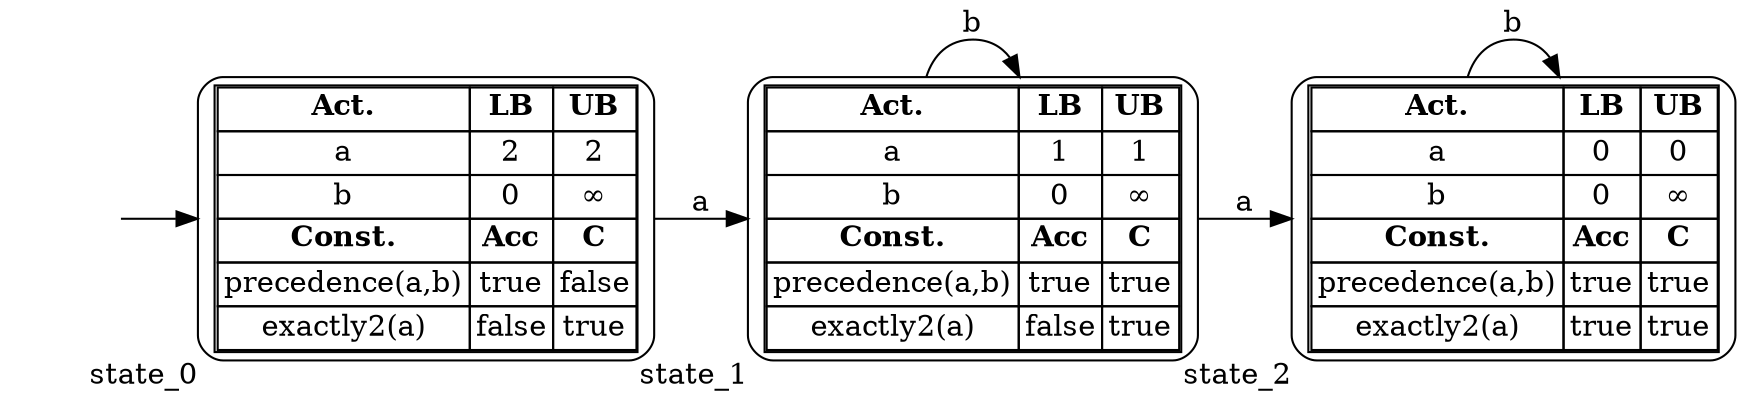 digraph G {graph [compound=true] 
  rankdir = LR;
State_1    [shape=box,style=rounded,xlabel=state_1 ,label=<<TABLE BORDER="1" CELLBORDER="1" CELLSPACING="0">
<TR><TD><B>Act.</B></TD><TD><B>LB</B></TD><TD><B>UB</B></TD></TR>
<TR><TD>a</TD><TD>1</TD><TD>1</TD></TR>
<TR><TD>b</TD><TD>0</TD><TD>&infin;</TD></TR>
<TR><TD><B>Const.</B></TD><TD><B>Acc</B></TD><TD><B>C</B></TD></TR>
<TR><TD>precedence(a,b)</TD><TD>true</TD><TD>true</TD></TR>
<TR><TD>exactly2(a)</TD><TD>false</TD><TD>true</TD></TR>
</TABLE>>];
State_2    [shape=box,style=rounded,xlabel=state_2 ,label=<<TABLE BORDER="1" CELLBORDER="1" CELLSPACING="0">
<TR><TD><B>Act.</B></TD><TD><B>LB</B></TD><TD><B>UB</B></TD></TR>
<TR><TD>a</TD><TD>0</TD><TD>0</TD></TR>
<TR><TD>b</TD><TD>0</TD><TD>&infin;</TD></TR>
<TR><TD><B>Const.</B></TD><TD><B>Acc</B></TD><TD><B>C</B></TD></TR>
<TR><TD>precedence(a,b)</TD><TD>true</TD><TD>true</TD></TR>
<TR><TD>exactly2(a)</TD><TD>true</TD><TD>true</TD></TR>
</TABLE>>];
initial [shape=plaintext,label=""];
  initial -> State_0;
State_0    [shape=box,style=rounded,xlabel=state_0 ,label=<<TABLE BORDER="1" CELLBORDER="1" CELLSPACING="0">
<TR><TD><B>Act.</B></TD><TD><B>LB</B></TD><TD><B>UB</B></TD></TR>
<TR><TD>a</TD><TD>2</TD><TD>2</TD></TR>
<TR><TD>b</TD><TD>0</TD><TD>&infin;</TD></TR>
<TR><TD><B>Const.</B></TD><TD><B>Acc</B></TD><TD><B>C</B></TD></TR>
<TR><TD>precedence(a,b)</TD><TD>true</TD><TD>false</TD></TR>
<TR><TD>exactly2(a)</TD><TD>false</TD><TD>true</TD></TR>
</TABLE>>];

State_0 -> State_1[label= "a"]
State_1 -> State_2[label= "a"]
State_0 -> State_0[style=invis]
State_2 -> State_2[label= "b"]
State_1 -> State_1[label= "b"]
}
